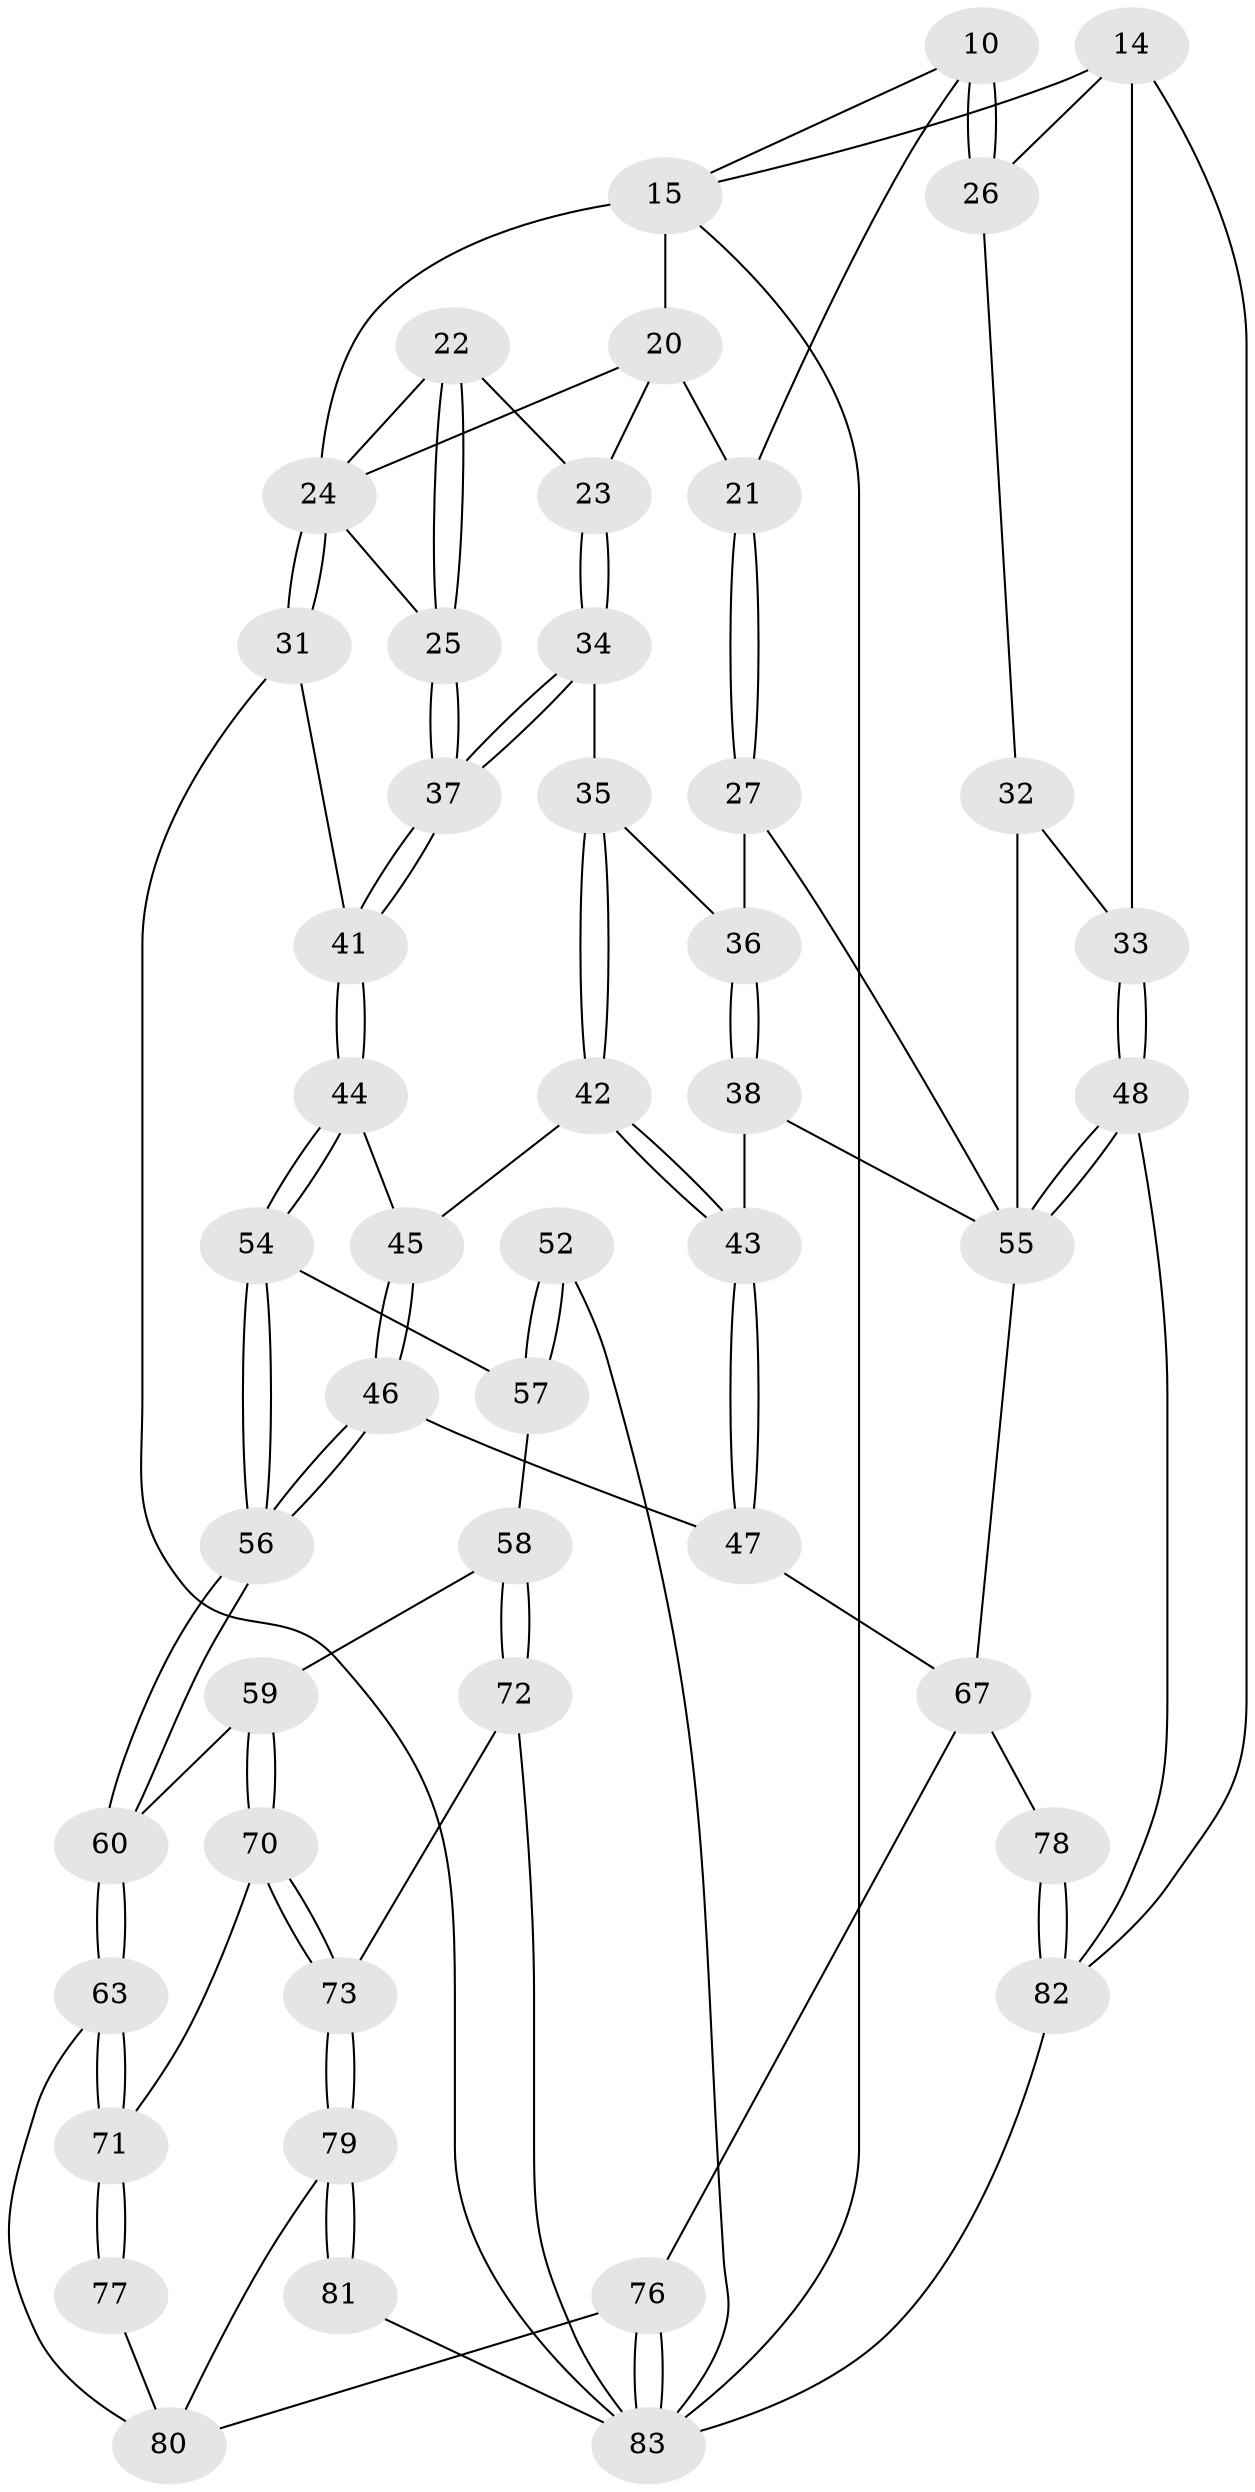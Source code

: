 // original degree distribution, {3: 0.024096385542168676, 6: 0.21686746987951808, 4: 0.25301204819277107, 5: 0.5060240963855421}
// Generated by graph-tools (version 1.1) at 2025/06/03/04/25 22:06:38]
// undirected, 49 vertices, 110 edges
graph export_dot {
graph [start="1"]
  node [color=gray90,style=filled];
  10 [pos="+0.3625251015101714+0.20391771962150754",super="+9"];
  14 [pos="+0+0.37939169697694586",super="+3+13"];
  15 [pos="+1+0.15297410050094745",super="+7"];
  20 [pos="+0.6164205815088685+0.3422415198245374",super="+19"];
  21 [pos="+0.4773473670503285+0.3117846356017253"];
  22 [pos="+0.8328899953258223+0.3163893646637565"];
  23 [pos="+0.6260020648405168+0.35628707540881727"];
  24 [pos="+0.9554143248968697+0.3303934938360485",super="+16+17"];
  25 [pos="+0.8549583410276428+0.40027373902043456"];
  26 [pos="+0.25535996705564384+0.2897460453709371",super="+12+11"];
  27 [pos="+0.44137147113744796+0.41885861155271653"];
  31 [pos="+1+0.47600750410448966"];
  32 [pos="+0.2535405364939736+0.5320264571785289",super="+29"];
  33 [pos="+0.015341769572993156+0.40599892017879863"];
  34 [pos="+0.6278700493054309+0.36659093621519767"];
  35 [pos="+0.6037140329280392+0.4491226768091564"];
  36 [pos="+0.46353781204775496+0.43602148691419956"];
  37 [pos="+0.849166951494919+0.43877152351970733"];
  38 [pos="+0.45736020822984125+0.5739197145920999"];
  41 [pos="+0.859866232906874+0.4708988443289967"];
  42 [pos="+0.6054326028959196+0.4648066429885176"];
  43 [pos="+0.5616503877520372+0.5859994056952487"];
  44 [pos="+0.8384924307780586+0.5167253870319662"];
  45 [pos="+0.6990799333172585+0.5048674346154207"];
  46 [pos="+0.6934597477614851+0.6428254733175313"];
  47 [pos="+0.5643725938795029+0.5909419796102595"];
  48 [pos="+0.12446228809399226+0.6561308869996528"];
  52 [pos="+1+0.7052788434882482"];
  54 [pos="+0.8379501923481271+0.525369146179214"];
  55 [pos="+0.26628259703435686+0.7145632383348425",super="+40+28"];
  56 [pos="+0.7240961365907377+0.6620063672028297"];
  57 [pos="+0.8864060178458685+0.7246530457905133",super="+53"];
  58 [pos="+0.8620558978726898+0.7402555647991714"];
  59 [pos="+0.8380191582784183+0.7393129655165621"];
  60 [pos="+0.729592598136582+0.6871064971303361"];
  63 [pos="+0.6811133497133945+0.7659900536048919"];
  67 [pos="+0.2838271269009557+0.9506142214342089",super="+62+61"];
  70 [pos="+0.7685475744522016+0.8515970981462092"];
  71 [pos="+0.7026904939751772+0.8376588534286664"];
  72 [pos="+0.8928184193000758+0.8911030131612037"];
  73 [pos="+0.8143597538755134+0.8972406557195614"];
  76 [pos="+0.35536332630140816+1",super="+66"];
  77 [pos="+0.7023003682788382+0.8382713643667755"];
  78 [pos="+0.21193039274638517+0.9301993783125226"];
  79 [pos="+0.7705233456892658+0.9684388634313585"];
  80 [pos="+0.7093354652063213+0.9388269870826284",super="+75+74"];
  81 [pos="+0.808390796519976+1"];
  82 [pos="+0+0.9195459176155135",super="+50+49"];
  83 [pos="+0.3555598087126194+1",super="+68+69"];
  10 -- 26 [weight=3];
  10 -- 26;
  10 -- 21;
  10 -- 15;
  14 -- 82 [weight=2];
  14 -- 15;
  14 -- 26 [weight=2];
  14 -- 33;
  15 -- 83 [weight=2];
  15 -- 20 [weight=2];
  15 -- 24;
  20 -- 21;
  20 -- 23;
  20 -- 24;
  21 -- 27;
  21 -- 27;
  22 -- 23;
  22 -- 25;
  22 -- 25;
  22 -- 24;
  23 -- 34;
  23 -- 34;
  24 -- 25;
  24 -- 31;
  24 -- 31;
  25 -- 37;
  25 -- 37;
  26 -- 32;
  27 -- 36;
  27 -- 55;
  31 -- 41;
  31 -- 83;
  32 -- 33;
  32 -- 55 [weight=2];
  33 -- 48;
  33 -- 48;
  34 -- 35;
  34 -- 37;
  34 -- 37;
  35 -- 36;
  35 -- 42;
  35 -- 42;
  36 -- 38;
  36 -- 38;
  37 -- 41;
  37 -- 41;
  38 -- 43;
  38 -- 55;
  41 -- 44;
  41 -- 44;
  42 -- 43;
  42 -- 43;
  42 -- 45;
  43 -- 47;
  43 -- 47;
  44 -- 45;
  44 -- 54;
  44 -- 54;
  45 -- 46;
  45 -- 46;
  46 -- 47;
  46 -- 56;
  46 -- 56;
  47 -- 67;
  48 -- 55;
  48 -- 55;
  48 -- 82;
  52 -- 57 [weight=2];
  52 -- 57;
  52 -- 83;
  54 -- 56;
  54 -- 56;
  54 -- 57;
  55 -- 67;
  56 -- 60;
  56 -- 60;
  57 -- 58;
  58 -- 59;
  58 -- 72;
  58 -- 72;
  59 -- 60;
  59 -- 70;
  59 -- 70;
  60 -- 63;
  60 -- 63;
  63 -- 71;
  63 -- 71;
  63 -- 80;
  67 -- 78;
  67 -- 76 [weight=2];
  70 -- 71;
  70 -- 73;
  70 -- 73;
  71 -- 77;
  71 -- 77;
  72 -- 73;
  72 -- 83;
  73 -- 79;
  73 -- 79;
  76 -- 83;
  76 -- 83;
  76 -- 80 [weight=2];
  77 -- 80 [weight=2];
  78 -- 82 [weight=2];
  78 -- 82;
  79 -- 80;
  79 -- 81;
  79 -- 81;
  81 -- 83 [weight=2];
  82 -- 83;
}
